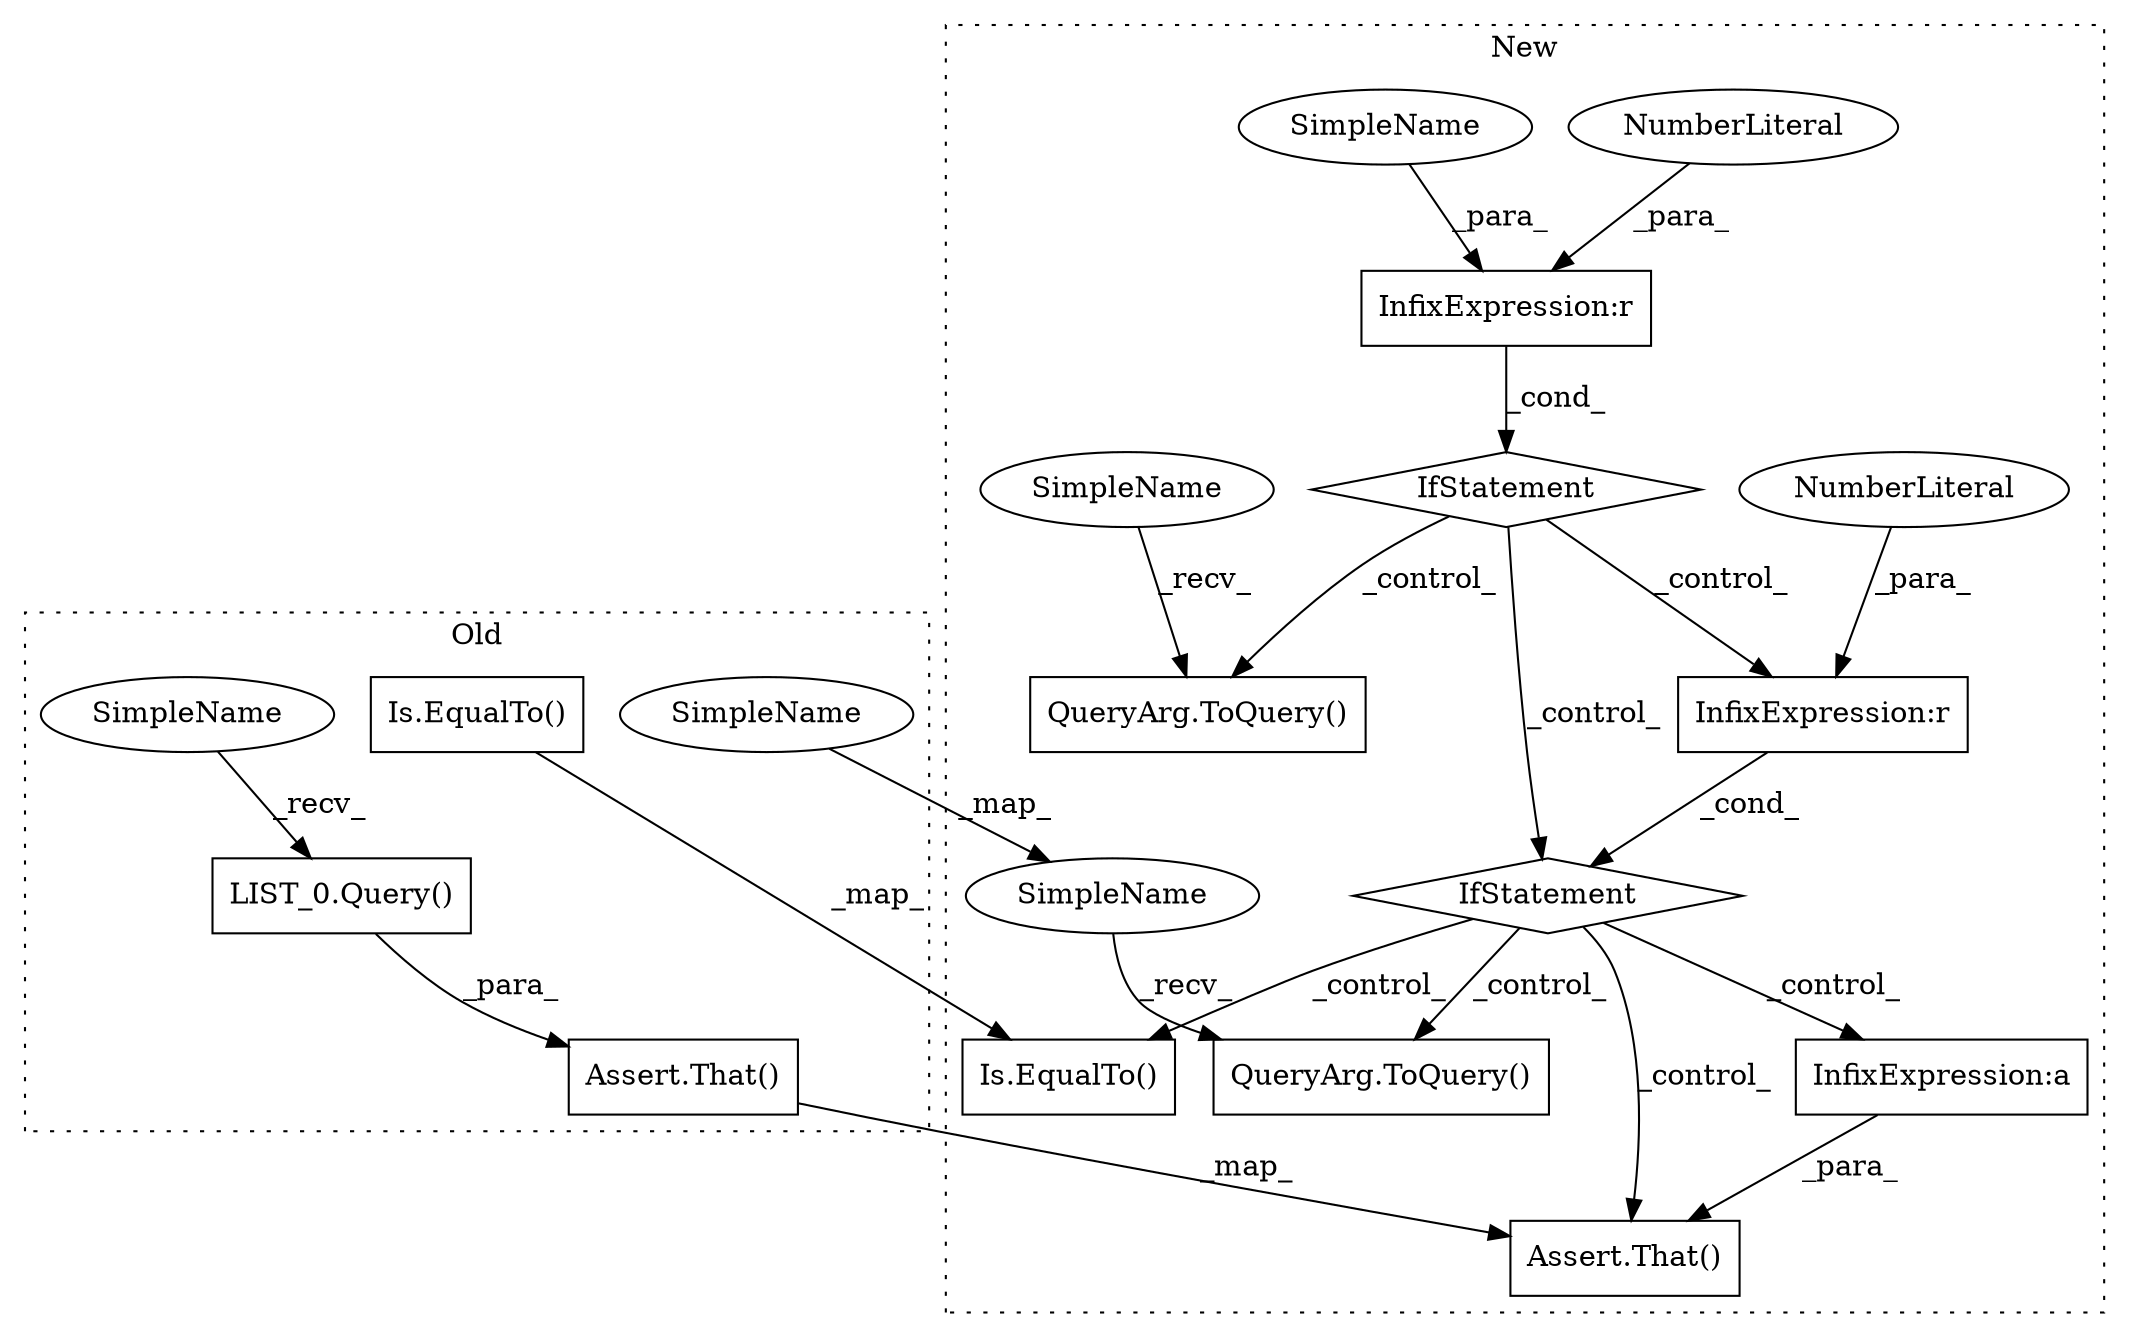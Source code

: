 digraph G {
subgraph cluster0 {
1 [label="Is.EqualTo()" a="32" s="10903,10912" l="8,1" shape="box"];
6 [label="Assert.That()" a="32" s="10724,10801" l="5,1" shape="box"];
9 [label="LIST_0.Query()" a="32" s="10736" l="7" shape="box"];
18 [label="SimpleName" a="42" s="10729" l="6" shape="ellipse"];
19 [label="SimpleName" a="42" s="10631" l="6" shape="ellipse"];
label = "Old";
style="dotted";
}
subgraph cluster1 {
2 [label="Is.EqualTo()" a="32" s="13775,13784" l="8,1" shape="box"];
3 [label="InfixExpression:r" a="27" s="13474" l="4" shape="box"];
4 [label="NumberLiteral" a="34" s="13478" l="1" shape="ellipse"];
5 [label="Assert.That()" a="32" s="13921,14013" l="5,1" shape="box"];
7 [label="QueryArg.ToQuery()" a="32" s="13590" l="9" shape="box"];
8 [label="IfStatement" a="25" s="13677,13701" l="9,2" shape="diamond"];
10 [label="IfStatement" a="25" s="13460,13479" l="4,2" shape="diamond"];
11 [label="InfixExpression:a" a="27" s="14007" l="3" shape="box"];
12 [label="QueryArg.ToQuery()" a="32" s="13729" l="9" shape="box"];
13 [label="SimpleName" a="42" s="13464" l="10" shape="ellipse"];
14 [label="InfixExpression:r" a="27" s="13696" l="4" shape="box"];
15 [label="NumberLiteral" a="34" s="13700" l="1" shape="ellipse"];
16 [label="SimpleName" a="42" s="13586" l="3" shape="ellipse"];
17 [label="SimpleName" a="42" s="13725" l="3" shape="ellipse"];
label = "New";
style="dotted";
}
1 -> 2 [label="_map_"];
3 -> 10 [label="_cond_"];
4 -> 3 [label="_para_"];
6 -> 5 [label="_map_"];
8 -> 12 [label="_control_"];
8 -> 2 [label="_control_"];
8 -> 5 [label="_control_"];
8 -> 11 [label="_control_"];
9 -> 6 [label="_para_"];
10 -> 14 [label="_control_"];
10 -> 7 [label="_control_"];
10 -> 8 [label="_control_"];
11 -> 5 [label="_para_"];
13 -> 3 [label="_para_"];
14 -> 8 [label="_cond_"];
15 -> 14 [label="_para_"];
16 -> 7 [label="_recv_"];
17 -> 12 [label="_recv_"];
18 -> 9 [label="_recv_"];
19 -> 17 [label="_map_"];
}